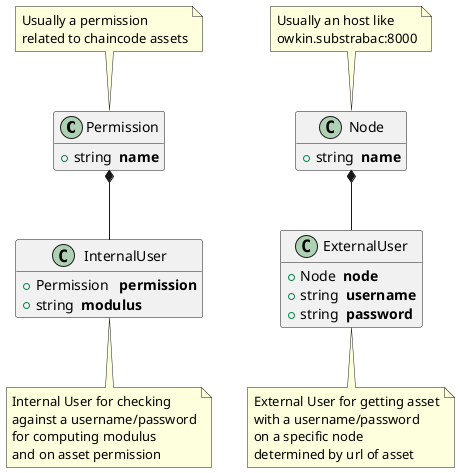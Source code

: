 @startuml

skinparam shadowing false

class Permission {
    +string  <b>name</b>
}

class Node {
    +string  <b>name</b>
}

class InternalUser {
    +Permission   <b>permission</b>
    +string  <b>modulus</b>
}

class ExternalUser {
    +Node  <b>node</b>
    +string  <b>username</b>
    +string  <b>password</b>
}

Node  *-- ExternalUser
Permission *-- InternalUser

note bottom of InternalUser
Internal User for checking
against a username/password
for computing modulus
and on asset permission
end note

note bottom of ExternalUser
External User for getting asset
with a username/password
on a specific node
determined by url of asset
end note

note top of Node
Usually an host like
owkin.substrabac:8000
end note

note top of Permission
Usually a permission
related to chaincode assets
end note

hide empty members

@enduml
